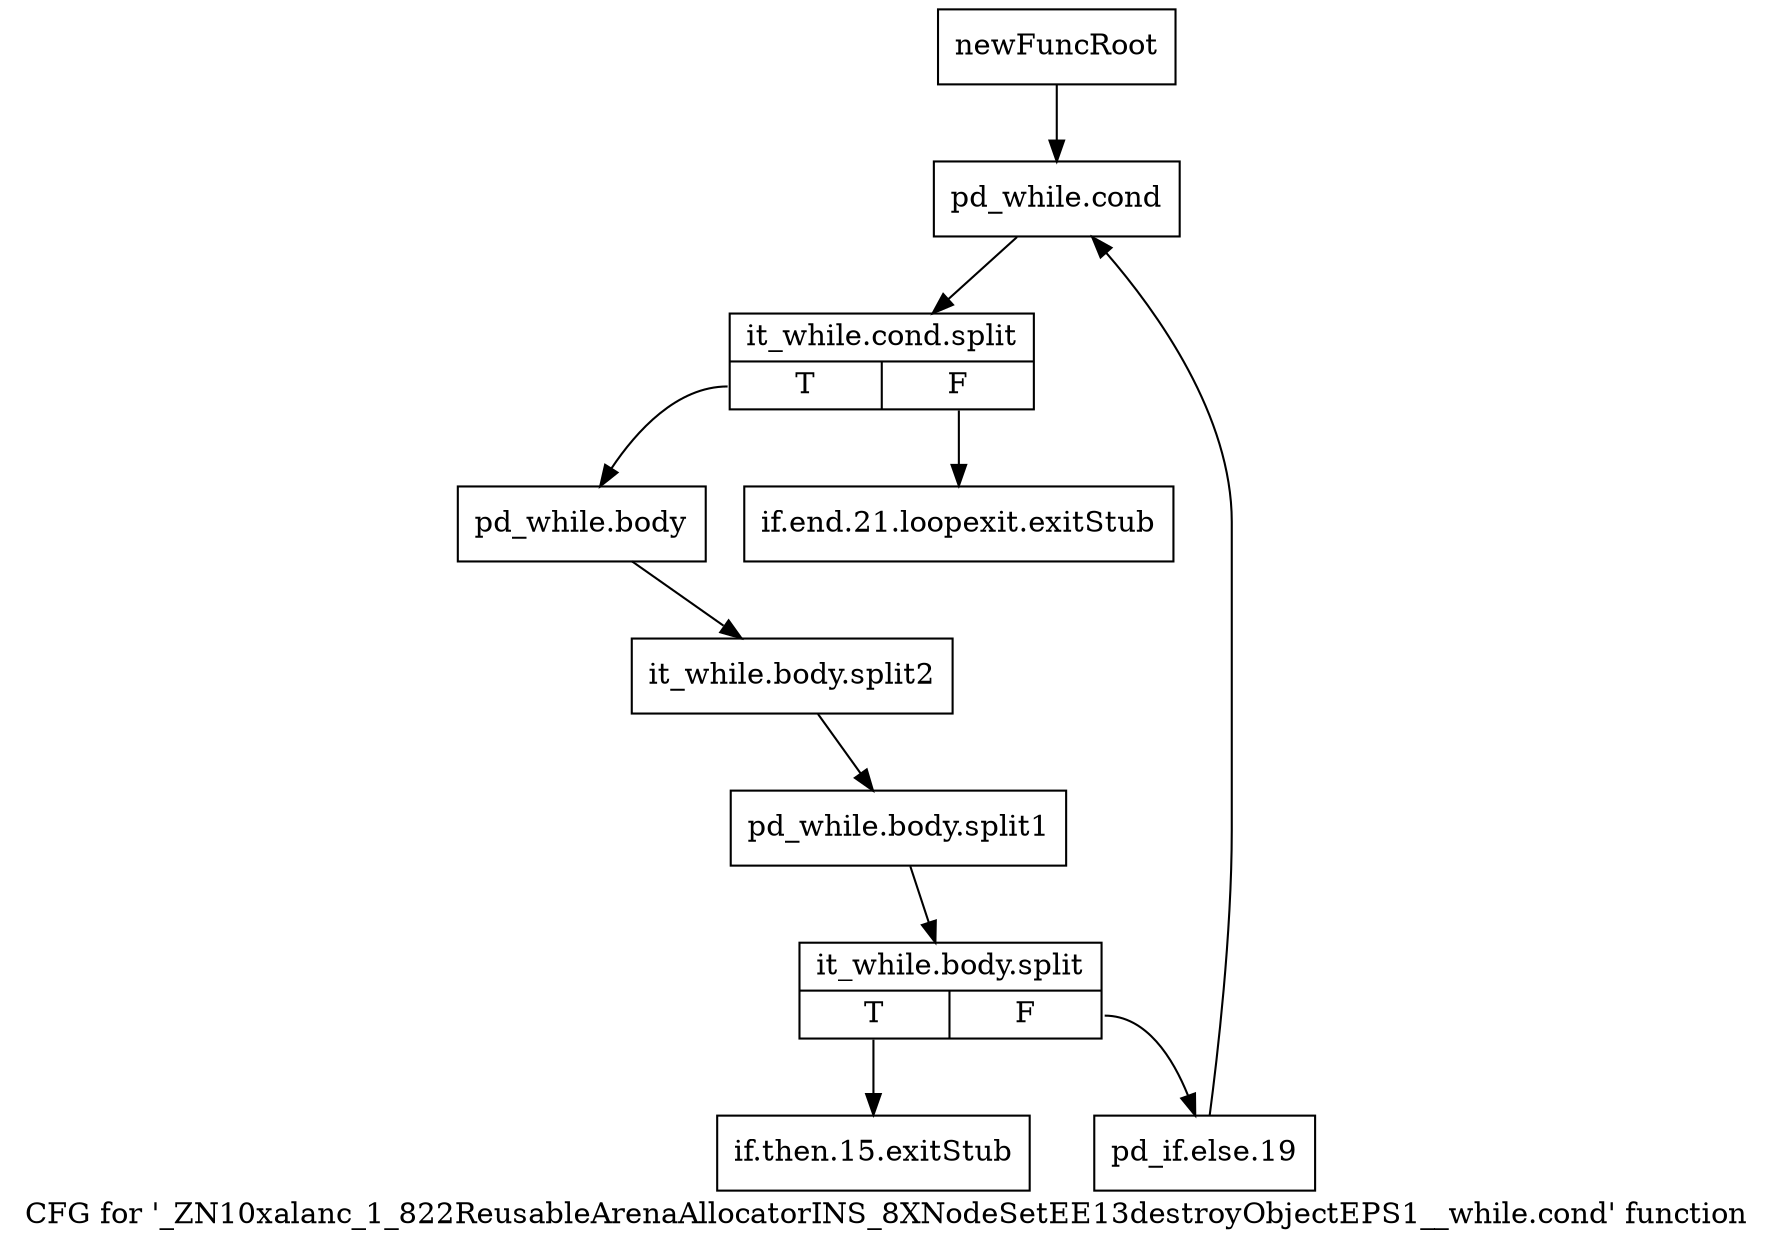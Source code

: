 digraph "CFG for '_ZN10xalanc_1_822ReusableArenaAllocatorINS_8XNodeSetEE13destroyObjectEPS1__while.cond' function" {
	label="CFG for '_ZN10xalanc_1_822ReusableArenaAllocatorINS_8XNodeSetEE13destroyObjectEPS1__while.cond' function";

	Node0x9dfa890 [shape=record,label="{newFuncRoot}"];
	Node0x9dfa890 -> Node0x9dfa980;
	Node0x9dfa8e0 [shape=record,label="{if.end.21.loopexit.exitStub}"];
	Node0x9dfa930 [shape=record,label="{if.then.15.exitStub}"];
	Node0x9dfa980 [shape=record,label="{pd_while.cond}"];
	Node0x9dfa980 -> Node0xd04dc60;
	Node0xd04dc60 [shape=record,label="{it_while.cond.split|{<s0>T|<s1>F}}"];
	Node0xd04dc60:s0 -> Node0x9dfa9d0;
	Node0xd04dc60:s1 -> Node0x9dfa8e0;
	Node0x9dfa9d0 [shape=record,label="{pd_while.body}"];
	Node0x9dfa9d0 -> Node0xd04da80;
	Node0xd04da80 [shape=record,label="{it_while.body.split2}"];
	Node0xd04da80 -> Node0xd04db20;
	Node0xd04db20 [shape=record,label="{pd_while.body.split1}"];
	Node0xd04db20 -> Node0xd04db70;
	Node0xd04db70 [shape=record,label="{it_while.body.split|{<s0>T|<s1>F}}"];
	Node0xd04db70:s0 -> Node0x9dfa930;
	Node0xd04db70:s1 -> Node0x9dfaa20;
	Node0x9dfaa20 [shape=record,label="{pd_if.else.19}"];
	Node0x9dfaa20 -> Node0x9dfa980;
}
